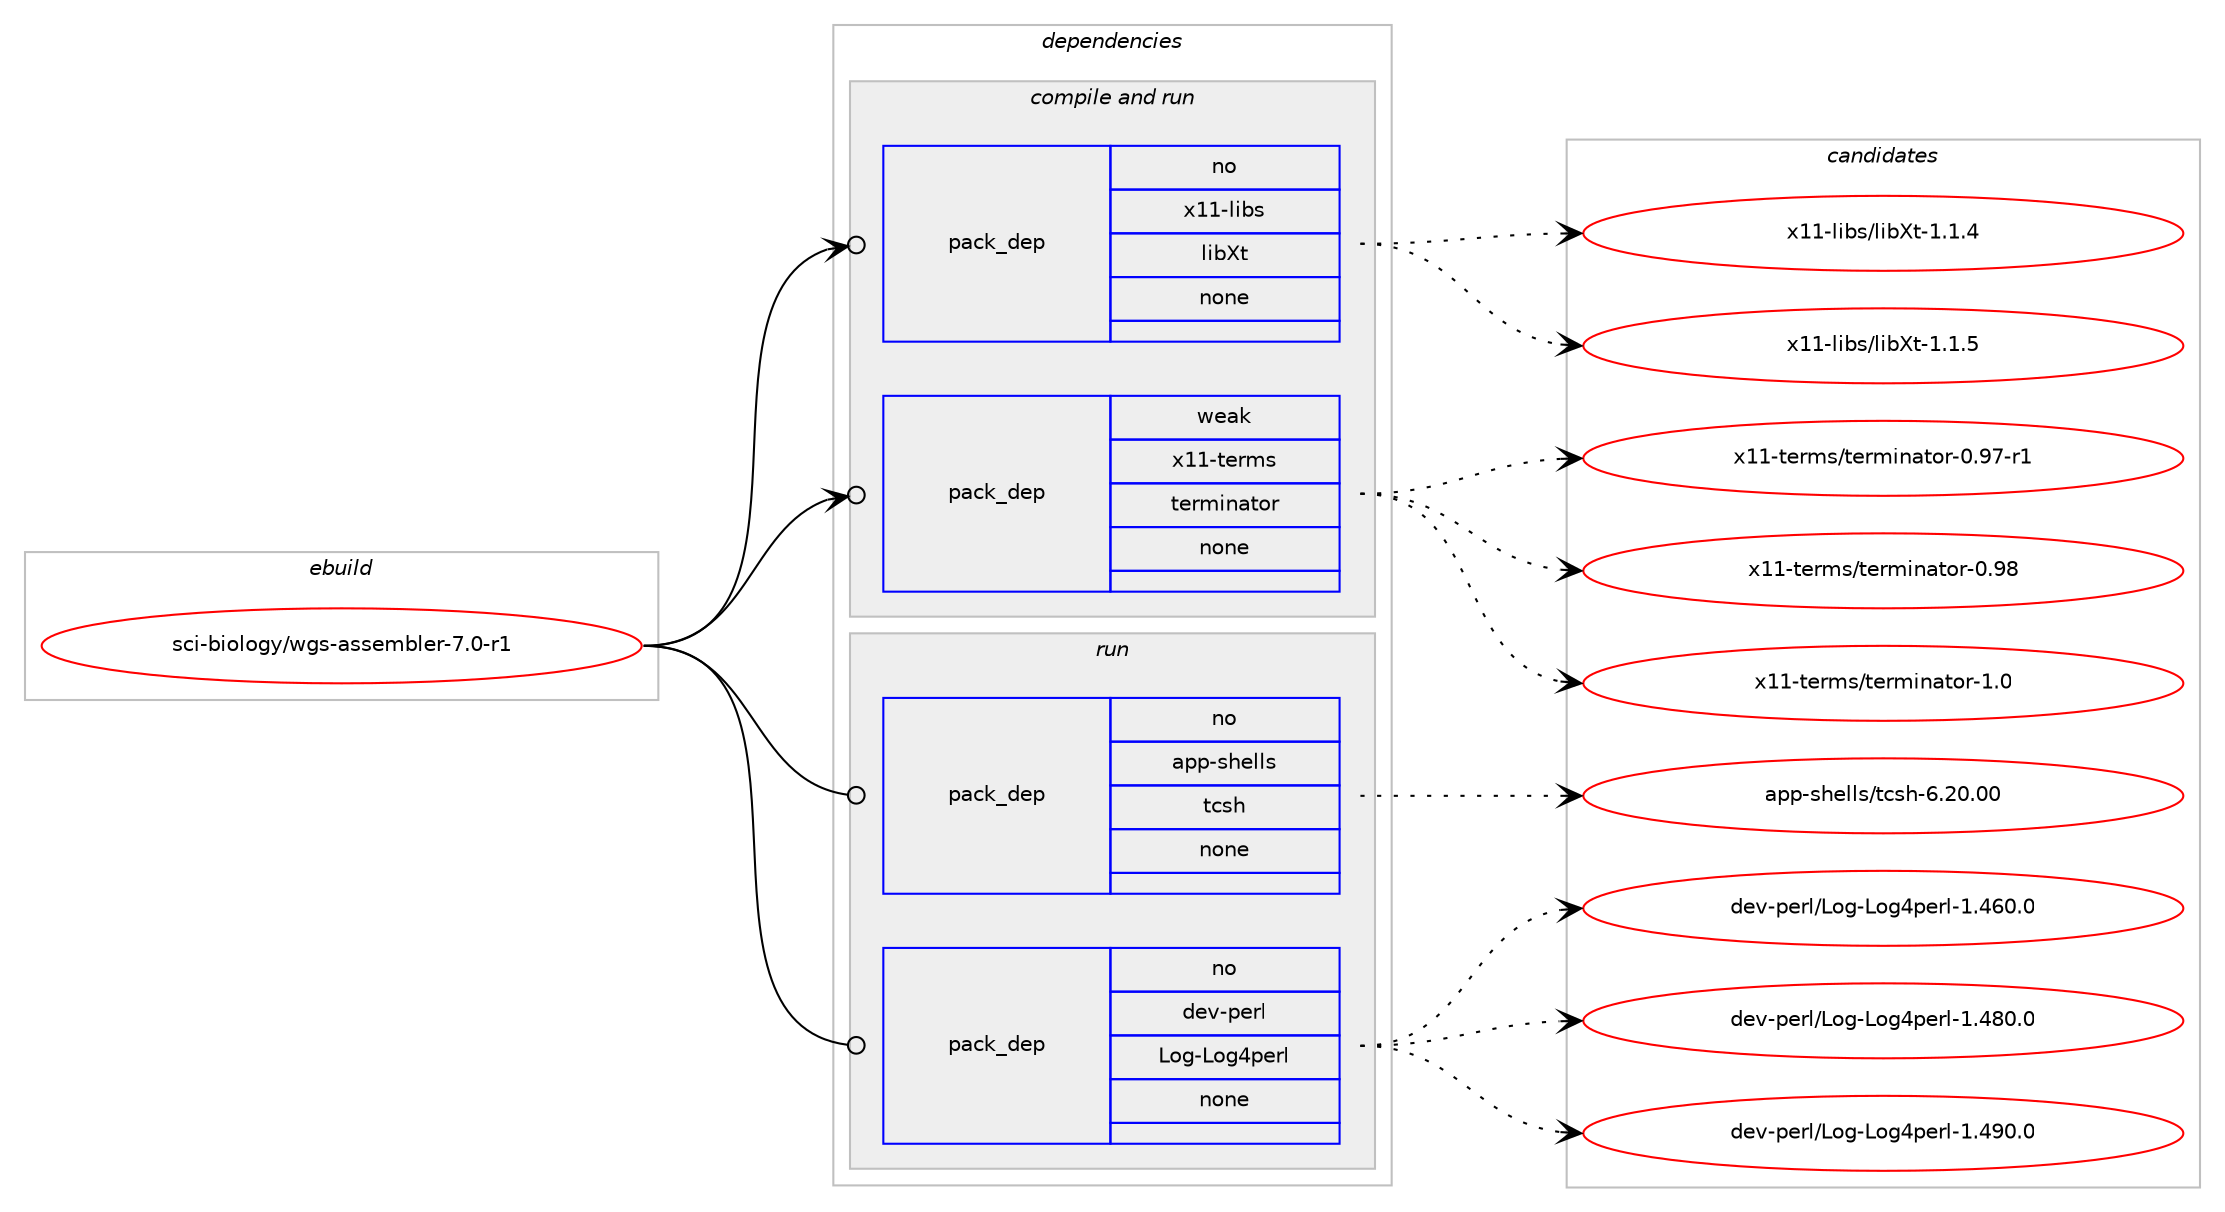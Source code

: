 digraph prolog {

# *************
# Graph options
# *************

newrank=true;
concentrate=true;
compound=true;
graph [rankdir=LR,fontname=Helvetica,fontsize=10,ranksep=1.5];#, ranksep=2.5, nodesep=0.2];
edge  [arrowhead=vee];
node  [fontname=Helvetica,fontsize=10];

# **********
# The ebuild
# **********

subgraph cluster_leftcol {
color=gray;
rank=same;
label=<<i>ebuild</i>>;
id [label="sci-biology/wgs-assembler-7.0-r1", color=red, width=4, href="../sci-biology/wgs-assembler-7.0-r1.svg"];
}

# ****************
# The dependencies
# ****************

subgraph cluster_midcol {
color=gray;
label=<<i>dependencies</i>>;
subgraph cluster_compile {
fillcolor="#eeeeee";
style=filled;
label=<<i>compile</i>>;
}
subgraph cluster_compileandrun {
fillcolor="#eeeeee";
style=filled;
label=<<i>compile and run</i>>;
subgraph pack328234 {
dependency445391 [label=<<TABLE BORDER="0" CELLBORDER="1" CELLSPACING="0" CELLPADDING="4" WIDTH="220"><TR><TD ROWSPAN="6" CELLPADDING="30">pack_dep</TD></TR><TR><TD WIDTH="110">no</TD></TR><TR><TD>x11-libs</TD></TR><TR><TD>libXt</TD></TR><TR><TD>none</TD></TR><TR><TD></TD></TR></TABLE>>, shape=none, color=blue];
}
id:e -> dependency445391:w [weight=20,style="solid",arrowhead="odotvee"];
subgraph pack328235 {
dependency445392 [label=<<TABLE BORDER="0" CELLBORDER="1" CELLSPACING="0" CELLPADDING="4" WIDTH="220"><TR><TD ROWSPAN="6" CELLPADDING="30">pack_dep</TD></TR><TR><TD WIDTH="110">weak</TD></TR><TR><TD>x11-terms</TD></TR><TR><TD>terminator</TD></TR><TR><TD>none</TD></TR><TR><TD></TD></TR></TABLE>>, shape=none, color=blue];
}
id:e -> dependency445392:w [weight=20,style="solid",arrowhead="odotvee"];
}
subgraph cluster_run {
fillcolor="#eeeeee";
style=filled;
label=<<i>run</i>>;
subgraph pack328236 {
dependency445393 [label=<<TABLE BORDER="0" CELLBORDER="1" CELLSPACING="0" CELLPADDING="4" WIDTH="220"><TR><TD ROWSPAN="6" CELLPADDING="30">pack_dep</TD></TR><TR><TD WIDTH="110">no</TD></TR><TR><TD>app-shells</TD></TR><TR><TD>tcsh</TD></TR><TR><TD>none</TD></TR><TR><TD></TD></TR></TABLE>>, shape=none, color=blue];
}
id:e -> dependency445393:w [weight=20,style="solid",arrowhead="odot"];
subgraph pack328237 {
dependency445394 [label=<<TABLE BORDER="0" CELLBORDER="1" CELLSPACING="0" CELLPADDING="4" WIDTH="220"><TR><TD ROWSPAN="6" CELLPADDING="30">pack_dep</TD></TR><TR><TD WIDTH="110">no</TD></TR><TR><TD>dev-perl</TD></TR><TR><TD>Log-Log4perl</TD></TR><TR><TD>none</TD></TR><TR><TD></TD></TR></TABLE>>, shape=none, color=blue];
}
id:e -> dependency445394:w [weight=20,style="solid",arrowhead="odot"];
}
}

# **************
# The candidates
# **************

subgraph cluster_choices {
rank=same;
color=gray;
label=<<i>candidates</i>>;

subgraph choice328234 {
color=black;
nodesep=1;
choice12049494510810598115471081059888116454946494652 [label="x11-libs/libXt-1.1.4", color=red, width=4,href="../x11-libs/libXt-1.1.4.svg"];
choice12049494510810598115471081059888116454946494653 [label="x11-libs/libXt-1.1.5", color=red, width=4,href="../x11-libs/libXt-1.1.5.svg"];
dependency445391:e -> choice12049494510810598115471081059888116454946494652:w [style=dotted,weight="100"];
dependency445391:e -> choice12049494510810598115471081059888116454946494653:w [style=dotted,weight="100"];
}
subgraph choice328235 {
color=black;
nodesep=1;
choice120494945116101114109115471161011141091051109711611111445484657554511449 [label="x11-terms/terminator-0.97-r1", color=red, width=4,href="../x11-terms/terminator-0.97-r1.svg"];
choice12049494511610111410911547116101114109105110971161111144548465756 [label="x11-terms/terminator-0.98", color=red, width=4,href="../x11-terms/terminator-0.98.svg"];
choice120494945116101114109115471161011141091051109711611111445494648 [label="x11-terms/terminator-1.0", color=red, width=4,href="../x11-terms/terminator-1.0.svg"];
dependency445392:e -> choice120494945116101114109115471161011141091051109711611111445484657554511449:w [style=dotted,weight="100"];
dependency445392:e -> choice12049494511610111410911547116101114109105110971161111144548465756:w [style=dotted,weight="100"];
dependency445392:e -> choice120494945116101114109115471161011141091051109711611111445494648:w [style=dotted,weight="100"];
}
subgraph choice328236 {
color=black;
nodesep=1;
choice971121124511510410110810811547116991151044554465048464848 [label="app-shells/tcsh-6.20.00", color=red, width=4,href="../app-shells/tcsh-6.20.00.svg"];
dependency445393:e -> choice971121124511510410110810811547116991151044554465048464848:w [style=dotted,weight="100"];
}
subgraph choice328237 {
color=black;
nodesep=1;
choice1001011184511210111410847761111034576111103521121011141084549465254484648 [label="dev-perl/Log-Log4perl-1.460.0", color=red, width=4,href="../dev-perl/Log-Log4perl-1.460.0.svg"];
choice1001011184511210111410847761111034576111103521121011141084549465256484648 [label="dev-perl/Log-Log4perl-1.480.0", color=red, width=4,href="../dev-perl/Log-Log4perl-1.480.0.svg"];
choice1001011184511210111410847761111034576111103521121011141084549465257484648 [label="dev-perl/Log-Log4perl-1.490.0", color=red, width=4,href="../dev-perl/Log-Log4perl-1.490.0.svg"];
dependency445394:e -> choice1001011184511210111410847761111034576111103521121011141084549465254484648:w [style=dotted,weight="100"];
dependency445394:e -> choice1001011184511210111410847761111034576111103521121011141084549465256484648:w [style=dotted,weight="100"];
dependency445394:e -> choice1001011184511210111410847761111034576111103521121011141084549465257484648:w [style=dotted,weight="100"];
}
}

}
